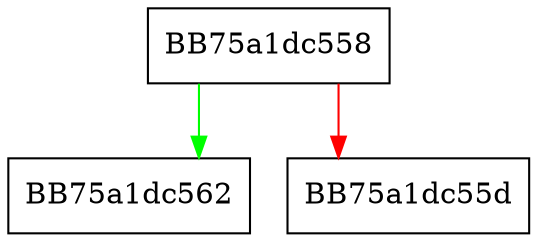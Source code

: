 digraph GetThreatmgrContextFromUberContext {
  node [shape="box"];
  graph [splines=ortho];
  BB75a1dc558 -> BB75a1dc562 [color="green"];
  BB75a1dc558 -> BB75a1dc55d [color="red"];
}